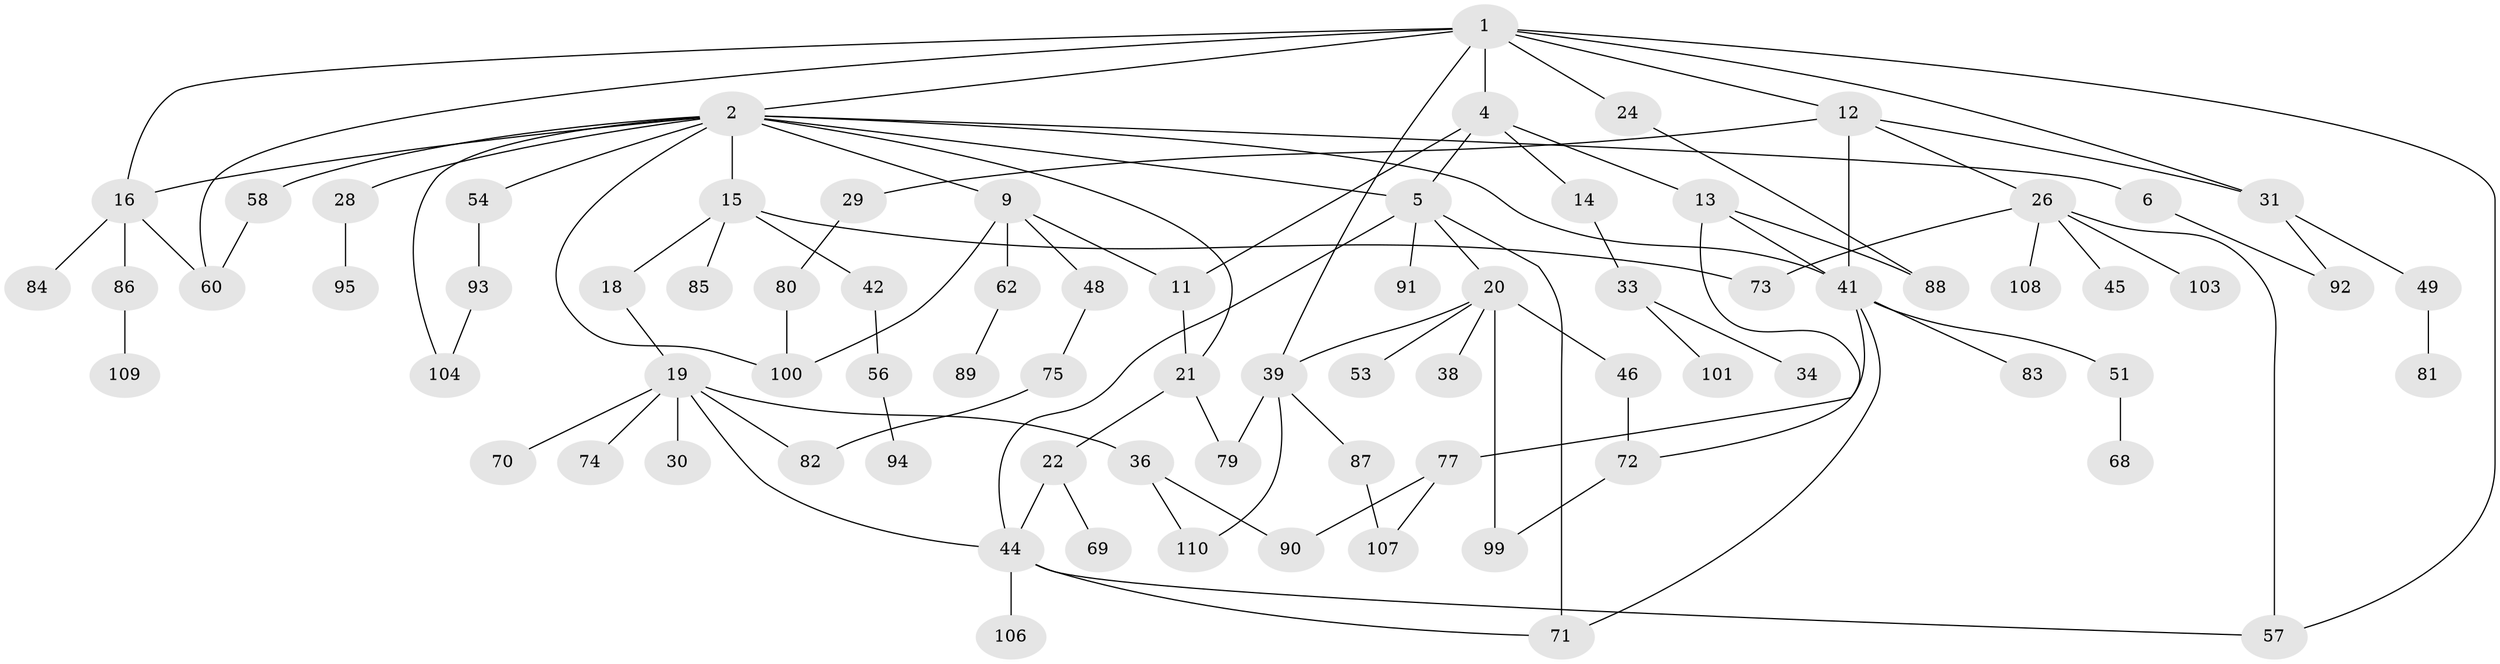 // Generated by graph-tools (version 1.1) at 2025/23/03/03/25 07:23:31]
// undirected, 79 vertices, 107 edges
graph export_dot {
graph [start="1"]
  node [color=gray90,style=filled];
  1 [super="+7"];
  2 [super="+3"];
  4 [super="+8"];
  5 [super="+27"];
  6 [super="+35"];
  9 [super="+10"];
  11 [super="+40"];
  12 [super="+59"];
  13 [super="+37"];
  14;
  15 [super="+50"];
  16 [super="+17"];
  18 [super="+32"];
  19 [super="+25"];
  20 [super="+23"];
  21 [super="+115"];
  22;
  24;
  26 [super="+117"];
  28;
  29 [super="+65"];
  30 [super="+66"];
  31;
  33;
  34;
  36 [super="+78"];
  38 [super="+43"];
  39 [super="+64"];
  41 [super="+97"];
  42;
  44 [super="+67"];
  45;
  46 [super="+47"];
  48 [super="+55"];
  49 [super="+52"];
  51 [super="+63"];
  53;
  54;
  56;
  57;
  58 [super="+61"];
  60;
  62 [super="+113"];
  68;
  69 [super="+76"];
  70;
  71 [super="+118"];
  72;
  73;
  74;
  75 [super="+121"];
  77 [super="+96"];
  79;
  80;
  81;
  82;
  83;
  84;
  85;
  86 [super="+112"];
  87;
  88 [super="+116"];
  89;
  90 [super="+98"];
  91 [super="+120"];
  92;
  93;
  94 [super="+114"];
  95;
  99 [super="+102"];
  100 [super="+105"];
  101 [super="+111"];
  103;
  104;
  106;
  107;
  108;
  109 [super="+119"];
  110;
  1 -- 2;
  1 -- 4;
  1 -- 12;
  1 -- 16;
  1 -- 24;
  1 -- 39;
  1 -- 60;
  1 -- 31;
  1 -- 57;
  2 -- 6;
  2 -- 28;
  2 -- 58;
  2 -- 16;
  2 -- 5;
  2 -- 104;
  2 -- 9;
  2 -- 15;
  2 -- 21;
  2 -- 54;
  2 -- 41;
  2 -- 100;
  4 -- 14;
  4 -- 11;
  4 -- 13;
  4 -- 5;
  5 -- 20;
  5 -- 91;
  5 -- 44;
  5 -- 71;
  6 -- 92;
  9 -- 62;
  9 -- 48;
  9 -- 11;
  9 -- 100;
  11 -- 21;
  12 -- 26;
  12 -- 29;
  12 -- 31;
  12 -- 41;
  13 -- 41;
  13 -- 72;
  13 -- 88;
  14 -- 33;
  15 -- 18;
  15 -- 42;
  15 -- 73;
  15 -- 85;
  16 -- 84;
  16 -- 60;
  16 -- 86;
  18 -- 19;
  19 -- 30;
  19 -- 74;
  19 -- 82;
  19 -- 36;
  19 -- 70;
  19 -- 44;
  20 -- 46;
  20 -- 39;
  20 -- 99;
  20 -- 53;
  20 -- 38;
  21 -- 22;
  21 -- 79;
  22 -- 69;
  22 -- 44;
  24 -- 88;
  26 -- 45;
  26 -- 103;
  26 -- 108;
  26 -- 73;
  26 -- 57;
  28 -- 95;
  29 -- 80;
  31 -- 49;
  31 -- 92;
  33 -- 34;
  33 -- 101;
  36 -- 110;
  36 -- 90;
  39 -- 110;
  39 -- 87;
  39 -- 79;
  41 -- 51;
  41 -- 77;
  41 -- 83;
  41 -- 71;
  42 -- 56;
  44 -- 71;
  44 -- 57;
  44 -- 106;
  46 -- 72;
  48 -- 75;
  49 -- 81;
  51 -- 68;
  54 -- 93;
  56 -- 94 [weight=2];
  58 -- 60;
  62 -- 89;
  72 -- 99;
  75 -- 82;
  77 -- 90;
  77 -- 107;
  80 -- 100;
  86 -- 109;
  87 -- 107;
  93 -- 104;
}

